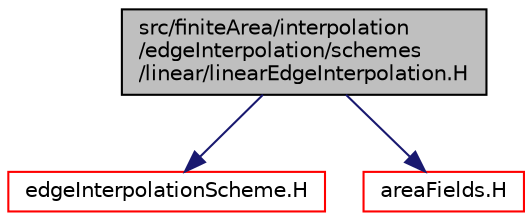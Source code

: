 digraph "src/finiteArea/interpolation/edgeInterpolation/schemes/linear/linearEdgeInterpolation.H"
{
  bgcolor="transparent";
  edge [fontname="Helvetica",fontsize="10",labelfontname="Helvetica",labelfontsize="10"];
  node [fontname="Helvetica",fontsize="10",shape=record];
  Node1 [label="src/finiteArea/interpolation\l/edgeInterpolation/schemes\l/linear/linearEdgeInterpolation.H",height=0.2,width=0.4,color="black", fillcolor="grey75", style="filled" fontcolor="black"];
  Node1 -> Node2 [color="midnightblue",fontsize="10",style="solid",fontname="Helvetica"];
  Node2 [label="edgeInterpolationScheme.H",height=0.2,width=0.4,color="red",URL="$edgeInterpolationScheme_8H.html"];
  Node1 -> Node3 [color="midnightblue",fontsize="10",style="solid",fontname="Helvetica"];
  Node3 [label="areaFields.H",height=0.2,width=0.4,color="red",URL="$areaFields_8H.html"];
}

